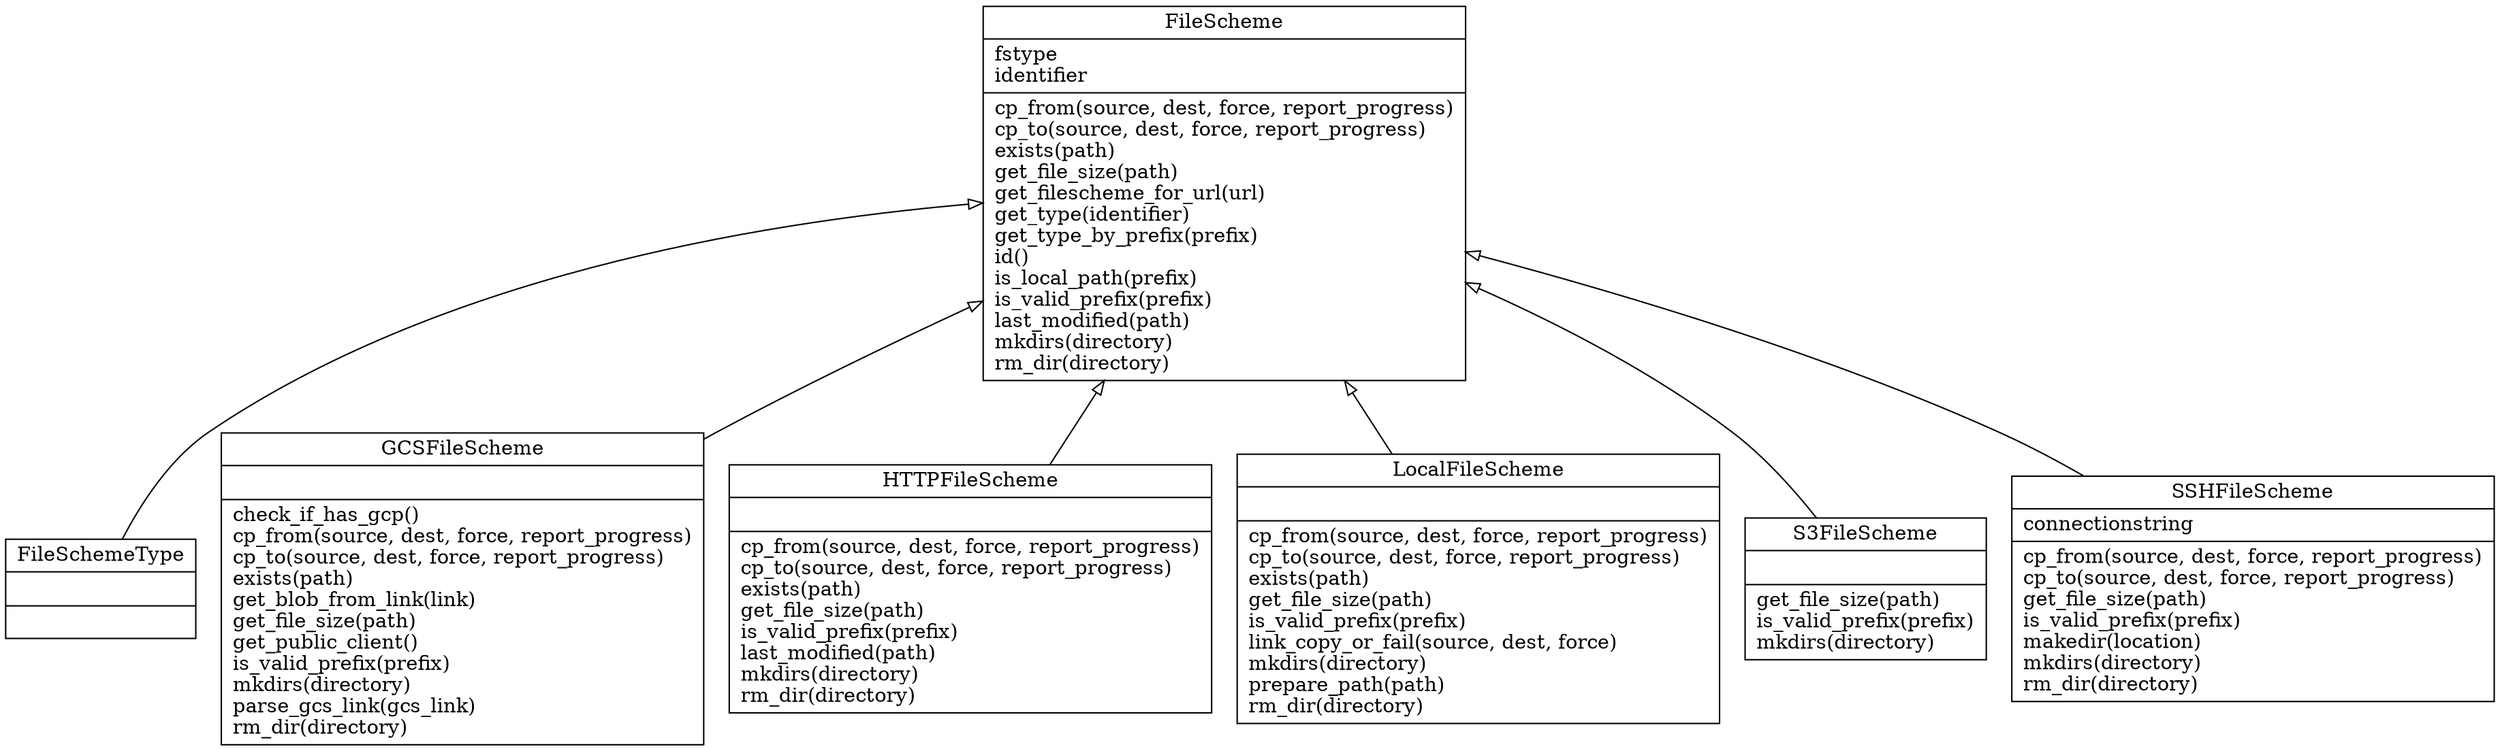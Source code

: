 digraph "classes_janis_assistant_filescheme" {
charset="utf-8"
rankdir=BT

"50" [label="{FileScheme|fstype\lidentifier\l|cp_from(source, dest, force, report_progress)\lcp_to(source, dest, force, report_progress)\lexists(path)\lget_file_size(path)\lget_filescheme_for_url(url)\lget_type(identifier)\lget_type_by_prefix(prefix)\lid()\lis_local_path(prefix)\lis_valid_prefix(prefix)\llast_modified(path)\lmkdirs(directory)\lrm_dir(directory)\l}", shape="record"];
"51" [label="{FileSchemeType|\l|}", shape="record"];
"53" [label="{GCSFileScheme|\l|check_if_has_gcp()\lcp_from(source, dest, force, report_progress)\lcp_to(source, dest, force, report_progress)\lexists(path)\lget_blob_from_link(link)\lget_file_size(path)\lget_public_client()\lis_valid_prefix(prefix)\lmkdirs(directory)\lparse_gcs_link(gcs_link)\lrm_dir(directory)\l}", shape="record"];
"58" [label="{HTTPFileScheme|\l|cp_from(source, dest, force, report_progress)\lcp_to(source, dest, force, report_progress)\lexists(path)\lget_file_size(path)\lis_valid_prefix(prefix)\llast_modified(path)\lmkdirs(directory)\lrm_dir(directory)\l}", shape="record"];
"80" [label="{LocalFileScheme|\l|cp_from(source, dest, force, report_progress)\lcp_to(source, dest, force, report_progress)\lexists(path)\lget_file_size(path)\lis_valid_prefix(prefix)\llink_copy_or_fail(source, dest, force)\lmkdirs(directory)\lprepare_path(path)\lrm_dir(directory)\l}", shape="record"];
"103" [label="{S3FileScheme|\l|get_file_size(path)\lis_valid_prefix(prefix)\lmkdirs(directory)\l}", shape="record"];
"104" [label="{SSHFileScheme|connectionstring\l|cp_from(source, dest, force, report_progress)\lcp_to(source, dest, force, report_progress)\lget_file_size(path)\lis_valid_prefix(prefix)\lmakedir(location)\lmkdirs(directory)\lrm_dir(directory)\l}", shape="record"];
# Fileschemes
"104" -> "50" [arrowhead="empty", arrowtail="none"];
"53" -> "50" [arrowhead="empty", arrowtail="none"];
"58" -> "50" [arrowhead="empty", arrowtail="none"];
"80" -> "50" [arrowhead="empty", arrowtail="none"];
"103" -> "50" [arrowhead="empty", arrowtail="none"];
"51" -> "50" [arrowhead="empty", arrowtail="none"];

}